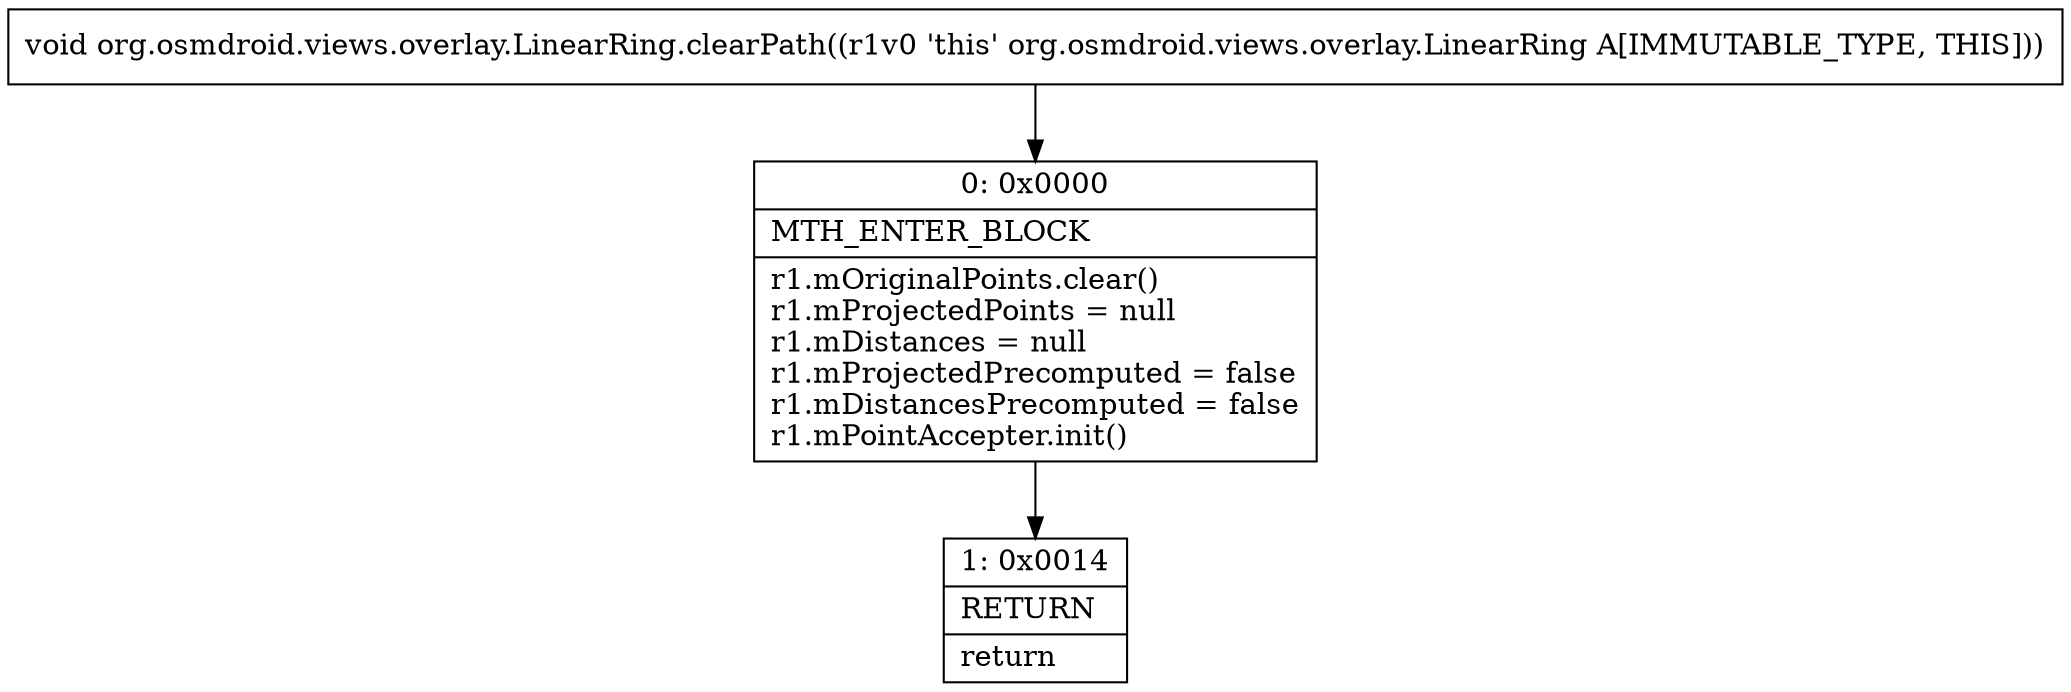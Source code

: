 digraph "CFG fororg.osmdroid.views.overlay.LinearRing.clearPath()V" {
Node_0 [shape=record,label="{0\:\ 0x0000|MTH_ENTER_BLOCK\l|r1.mOriginalPoints.clear()\lr1.mProjectedPoints = null\lr1.mDistances = null\lr1.mProjectedPrecomputed = false\lr1.mDistancesPrecomputed = false\lr1.mPointAccepter.init()\l}"];
Node_1 [shape=record,label="{1\:\ 0x0014|RETURN\l|return\l}"];
MethodNode[shape=record,label="{void org.osmdroid.views.overlay.LinearRing.clearPath((r1v0 'this' org.osmdroid.views.overlay.LinearRing A[IMMUTABLE_TYPE, THIS])) }"];
MethodNode -> Node_0;
Node_0 -> Node_1;
}

